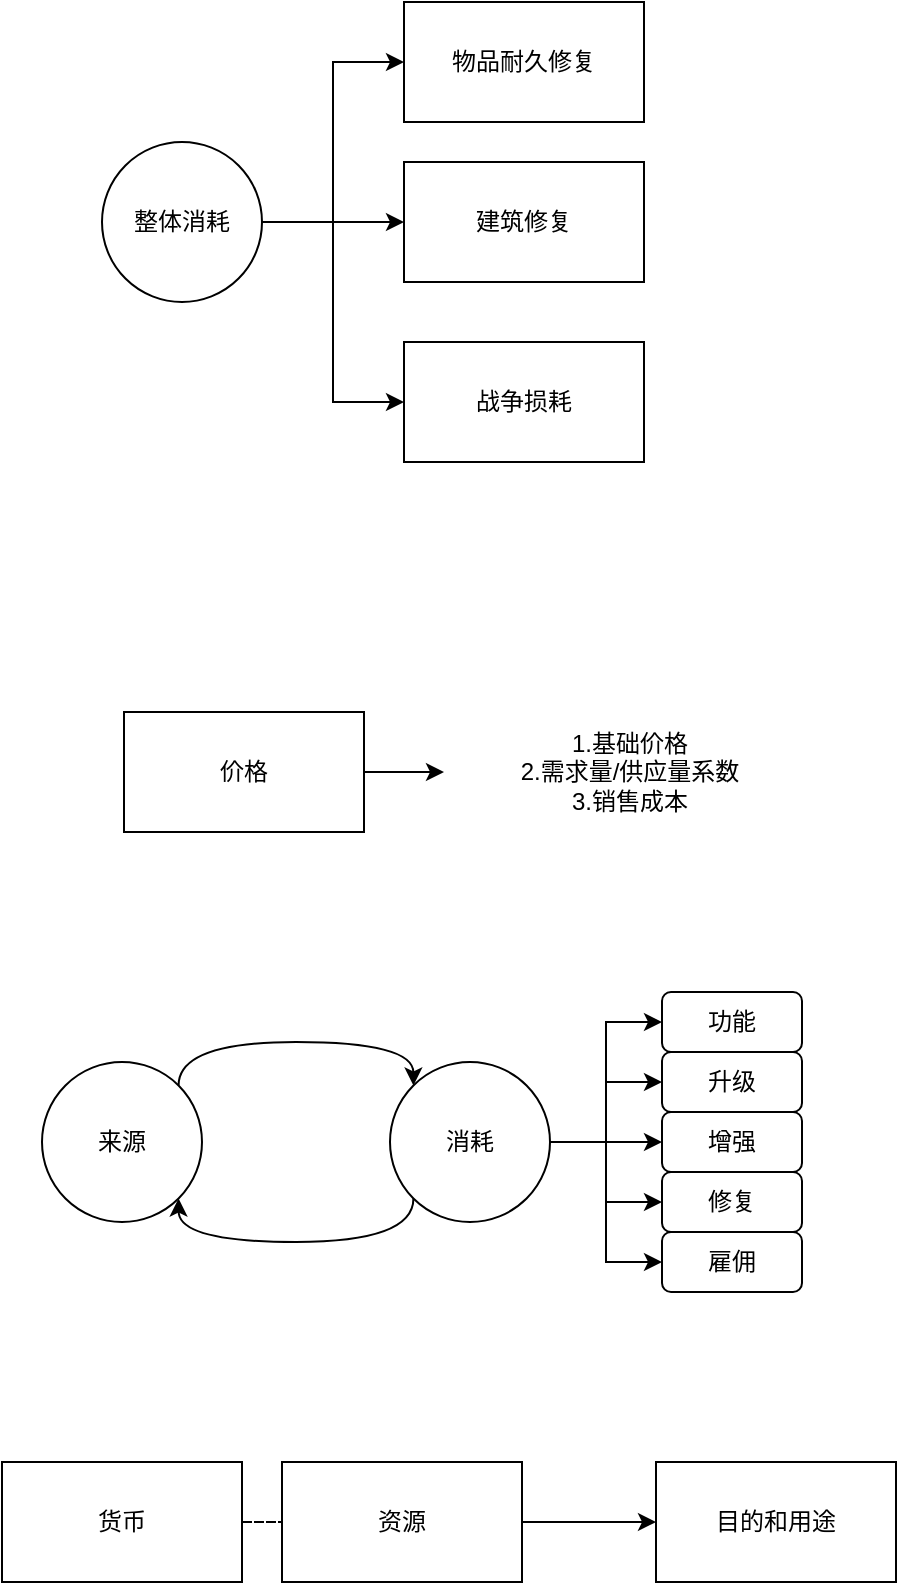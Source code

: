 <mxfile version="23.0.2" type="github">
  <diagram name="第 1 页" id="GztoGZoLDA_IP8yJrQvN">
    <mxGraphModel dx="989" dy="1683" grid="1" gridSize="10" guides="1" tooltips="1" connect="1" arrows="1" fold="1" page="1" pageScale="1" pageWidth="827" pageHeight="1169" math="0" shadow="0">
      <root>
        <mxCell id="0" />
        <mxCell id="1" parent="0" />
        <mxCell id="jYttO9liqktZ8NMW96-u-7" style="edgeStyle=orthogonalEdgeStyle;rounded=0;orthogonalLoop=1;jettySize=auto;html=1;entryX=0;entryY=0.5;entryDx=0;entryDy=0;dashed=1;endArrow=none;endFill=0;" parent="1" source="jYttO9liqktZ8NMW96-u-1" target="jYttO9liqktZ8NMW96-u-2" edge="1">
          <mxGeometry relative="1" as="geometry" />
        </mxCell>
        <mxCell id="jYttO9liqktZ8NMW96-u-1" value="货币" style="rounded=0;whiteSpace=wrap;html=1;" parent="1" vertex="1">
          <mxGeometry x="220" y="170" width="120" height="60" as="geometry" />
        </mxCell>
        <mxCell id="jYttO9liqktZ8NMW96-u-3" style="edgeStyle=orthogonalEdgeStyle;rounded=0;orthogonalLoop=1;jettySize=auto;html=1;exitX=1;exitY=0.5;exitDx=0;exitDy=0;entryX=0;entryY=0.5;entryDx=0;entryDy=0;" parent="1" source="jYttO9liqktZ8NMW96-u-2" target="jYttO9liqktZ8NMW96-u-4" edge="1">
          <mxGeometry relative="1" as="geometry">
            <mxPoint x="560.0" y="220" as="targetPoint" />
            <mxPoint x="480.0" y="250.0" as="sourcePoint" />
          </mxGeometry>
        </mxCell>
        <mxCell id="jYttO9liqktZ8NMW96-u-2" value="资源" style="rounded=0;whiteSpace=wrap;html=1;" parent="1" vertex="1">
          <mxGeometry x="360" y="170" width="120" height="60" as="geometry" />
        </mxCell>
        <mxCell id="jYttO9liqktZ8NMW96-u-4" value="目的和用途" style="rounded=0;whiteSpace=wrap;html=1;" parent="1" vertex="1">
          <mxGeometry x="547" y="170" width="120" height="60" as="geometry" />
        </mxCell>
        <mxCell id="jYttO9liqktZ8NMW96-u-11" style="edgeStyle=orthogonalEdgeStyle;rounded=0;orthogonalLoop=1;jettySize=auto;html=1;exitX=1;exitY=0;exitDx=0;exitDy=0;entryX=0;entryY=0;entryDx=0;entryDy=0;curved=1;" parent="1" source="jYttO9liqktZ8NMW96-u-9" target="jYttO9liqktZ8NMW96-u-10" edge="1">
          <mxGeometry relative="1" as="geometry">
            <Array as="points">
              <mxPoint x="308" y="-40" />
              <mxPoint x="426" y="-40" />
            </Array>
          </mxGeometry>
        </mxCell>
        <mxCell id="jYttO9liqktZ8NMW96-u-9" value="来源" style="ellipse;whiteSpace=wrap;html=1;aspect=fixed;" parent="1" vertex="1">
          <mxGeometry x="240" y="-30" width="80" height="80" as="geometry" />
        </mxCell>
        <mxCell id="jYttO9liqktZ8NMW96-u-12" style="edgeStyle=orthogonalEdgeStyle;rounded=0;orthogonalLoop=1;jettySize=auto;html=1;exitX=0;exitY=1;exitDx=0;exitDy=0;entryX=1;entryY=1;entryDx=0;entryDy=0;curved=1;" parent="1" source="jYttO9liqktZ8NMW96-u-10" target="jYttO9liqktZ8NMW96-u-9" edge="1">
          <mxGeometry relative="1" as="geometry">
            <Array as="points">
              <mxPoint x="426" y="60" />
              <mxPoint x="308" y="60" />
            </Array>
          </mxGeometry>
        </mxCell>
        <mxCell id="jYttO9liqktZ8NMW96-u-36" style="edgeStyle=orthogonalEdgeStyle;rounded=0;orthogonalLoop=1;jettySize=auto;html=1;exitX=1;exitY=0.5;exitDx=0;exitDy=0;entryX=0;entryY=0.5;entryDx=0;entryDy=0;" parent="1" source="jYttO9liqktZ8NMW96-u-10" target="jYttO9liqktZ8NMW96-u-35" edge="1">
          <mxGeometry relative="1" as="geometry" />
        </mxCell>
        <mxCell id="jYttO9liqktZ8NMW96-u-38" style="edgeStyle=orthogonalEdgeStyle;rounded=0;orthogonalLoop=1;jettySize=auto;html=1;exitX=1;exitY=0.5;exitDx=0;exitDy=0;entryX=0;entryY=0.5;entryDx=0;entryDy=0;" parent="1" source="jYttO9liqktZ8NMW96-u-10" target="jYttO9liqktZ8NMW96-u-37" edge="1">
          <mxGeometry relative="1" as="geometry" />
        </mxCell>
        <mxCell id="jYttO9liqktZ8NMW96-u-40" style="edgeStyle=orthogonalEdgeStyle;rounded=0;orthogonalLoop=1;jettySize=auto;html=1;exitX=1;exitY=0.5;exitDx=0;exitDy=0;entryX=0;entryY=0.5;entryDx=0;entryDy=0;" parent="1" source="jYttO9liqktZ8NMW96-u-10" target="jYttO9liqktZ8NMW96-u-39" edge="1">
          <mxGeometry relative="1" as="geometry" />
        </mxCell>
        <mxCell id="jYttO9liqktZ8NMW96-u-43" style="edgeStyle=orthogonalEdgeStyle;rounded=0;orthogonalLoop=1;jettySize=auto;html=1;exitX=1;exitY=0.5;exitDx=0;exitDy=0;" parent="1" source="jYttO9liqktZ8NMW96-u-10" target="jYttO9liqktZ8NMW96-u-41" edge="1">
          <mxGeometry relative="1" as="geometry" />
        </mxCell>
        <mxCell id="jYttO9liqktZ8NMW96-u-44" style="edgeStyle=orthogonalEdgeStyle;rounded=0;orthogonalLoop=1;jettySize=auto;html=1;exitX=1;exitY=0.5;exitDx=0;exitDy=0;entryX=0;entryY=0.5;entryDx=0;entryDy=0;" parent="1" source="jYttO9liqktZ8NMW96-u-10" target="jYttO9liqktZ8NMW96-u-42" edge="1">
          <mxGeometry relative="1" as="geometry" />
        </mxCell>
        <mxCell id="jYttO9liqktZ8NMW96-u-10" value="消耗" style="ellipse;whiteSpace=wrap;html=1;aspect=fixed;" parent="1" vertex="1">
          <mxGeometry x="414" y="-30" width="80" height="80" as="geometry" />
        </mxCell>
        <mxCell id="jYttO9liqktZ8NMW96-u-35" value="功能" style="rounded=1;whiteSpace=wrap;html=1;" parent="1" vertex="1">
          <mxGeometry x="550" y="-65" width="70" height="30" as="geometry" />
        </mxCell>
        <mxCell id="jYttO9liqktZ8NMW96-u-37" value="升级" style="rounded=1;whiteSpace=wrap;html=1;" parent="1" vertex="1">
          <mxGeometry x="550" y="-35" width="70" height="30" as="geometry" />
        </mxCell>
        <mxCell id="jYttO9liqktZ8NMW96-u-39" value="增强" style="rounded=1;whiteSpace=wrap;html=1;" parent="1" vertex="1">
          <mxGeometry x="550" y="-5" width="70" height="30" as="geometry" />
        </mxCell>
        <mxCell id="jYttO9liqktZ8NMW96-u-41" value="修复" style="rounded=1;whiteSpace=wrap;html=1;" parent="1" vertex="1">
          <mxGeometry x="550" y="25" width="70" height="30" as="geometry" />
        </mxCell>
        <mxCell id="jYttO9liqktZ8NMW96-u-42" value="雇佣" style="rounded=1;whiteSpace=wrap;html=1;" parent="1" vertex="1">
          <mxGeometry x="550" y="55" width="70" height="30" as="geometry" />
        </mxCell>
        <mxCell id="8uedpQW6JVvdzVtRpYM7-2" style="edgeStyle=orthogonalEdgeStyle;rounded=0;orthogonalLoop=1;jettySize=auto;html=1;" edge="1" parent="1" source="8uedpQW6JVvdzVtRpYM7-1" target="8uedpQW6JVvdzVtRpYM7-4">
          <mxGeometry relative="1" as="geometry">
            <mxPoint x="461.0" y="-175" as="targetPoint" />
          </mxGeometry>
        </mxCell>
        <mxCell id="8uedpQW6JVvdzVtRpYM7-1" value="价格" style="rounded=0;whiteSpace=wrap;html=1;" vertex="1" parent="1">
          <mxGeometry x="281" y="-205" width="120" height="60" as="geometry" />
        </mxCell>
        <mxCell id="8uedpQW6JVvdzVtRpYM7-4" value="1.基础价格&lt;br&gt;2.需求量/供应量系数&lt;br&gt;3.销售成本" style="text;html=1;strokeColor=none;fillColor=none;align=center;verticalAlign=middle;whiteSpace=wrap;rounded=0;" vertex="1" parent="1">
          <mxGeometry x="441" y="-230" width="186" height="110" as="geometry" />
        </mxCell>
        <mxCell id="8uedpQW6JVvdzVtRpYM7-6" style="edgeStyle=orthogonalEdgeStyle;rounded=0;orthogonalLoop=1;jettySize=auto;html=1;exitX=1;exitY=0.5;exitDx=0;exitDy=0;entryX=0;entryY=0.5;entryDx=0;entryDy=0;" edge="1" parent="1" source="8uedpQW6JVvdzVtRpYM7-5" target="8uedpQW6JVvdzVtRpYM7-7">
          <mxGeometry relative="1" as="geometry">
            <mxPoint x="441.0" y="-500" as="targetPoint" />
          </mxGeometry>
        </mxCell>
        <mxCell id="8uedpQW6JVvdzVtRpYM7-8" style="edgeStyle=orthogonalEdgeStyle;rounded=0;orthogonalLoop=1;jettySize=auto;html=1;exitX=1;exitY=0.5;exitDx=0;exitDy=0;entryX=0;entryY=0.5;entryDx=0;entryDy=0;" edge="1" parent="1" source="8uedpQW6JVvdzVtRpYM7-5" target="8uedpQW6JVvdzVtRpYM7-9">
          <mxGeometry relative="1" as="geometry">
            <mxPoint x="421.0" y="-459.897" as="targetPoint" />
          </mxGeometry>
        </mxCell>
        <mxCell id="8uedpQW6JVvdzVtRpYM7-10" style="edgeStyle=orthogonalEdgeStyle;rounded=0;orthogonalLoop=1;jettySize=auto;html=1;exitX=1;exitY=0.5;exitDx=0;exitDy=0;entryX=0;entryY=0.5;entryDx=0;entryDy=0;" edge="1" parent="1" source="8uedpQW6JVvdzVtRpYM7-5" target="8uedpQW6JVvdzVtRpYM7-11">
          <mxGeometry relative="1" as="geometry">
            <mxPoint x="380" y="-360" as="targetPoint" />
          </mxGeometry>
        </mxCell>
        <mxCell id="8uedpQW6JVvdzVtRpYM7-5" value="整体消耗" style="ellipse;whiteSpace=wrap;html=1;aspect=fixed;" vertex="1" parent="1">
          <mxGeometry x="270" y="-490" width="80" height="80" as="geometry" />
        </mxCell>
        <mxCell id="8uedpQW6JVvdzVtRpYM7-7" value="物品耐久修复" style="rounded=0;whiteSpace=wrap;html=1;" vertex="1" parent="1">
          <mxGeometry x="421" y="-560" width="120" height="60" as="geometry" />
        </mxCell>
        <mxCell id="8uedpQW6JVvdzVtRpYM7-9" value="建筑修复" style="rounded=0;whiteSpace=wrap;html=1;" vertex="1" parent="1">
          <mxGeometry x="421" y="-480" width="120" height="60" as="geometry" />
        </mxCell>
        <mxCell id="8uedpQW6JVvdzVtRpYM7-11" value="战争损耗" style="rounded=0;whiteSpace=wrap;html=1;" vertex="1" parent="1">
          <mxGeometry x="421" y="-390" width="120" height="60" as="geometry" />
        </mxCell>
      </root>
    </mxGraphModel>
  </diagram>
</mxfile>
